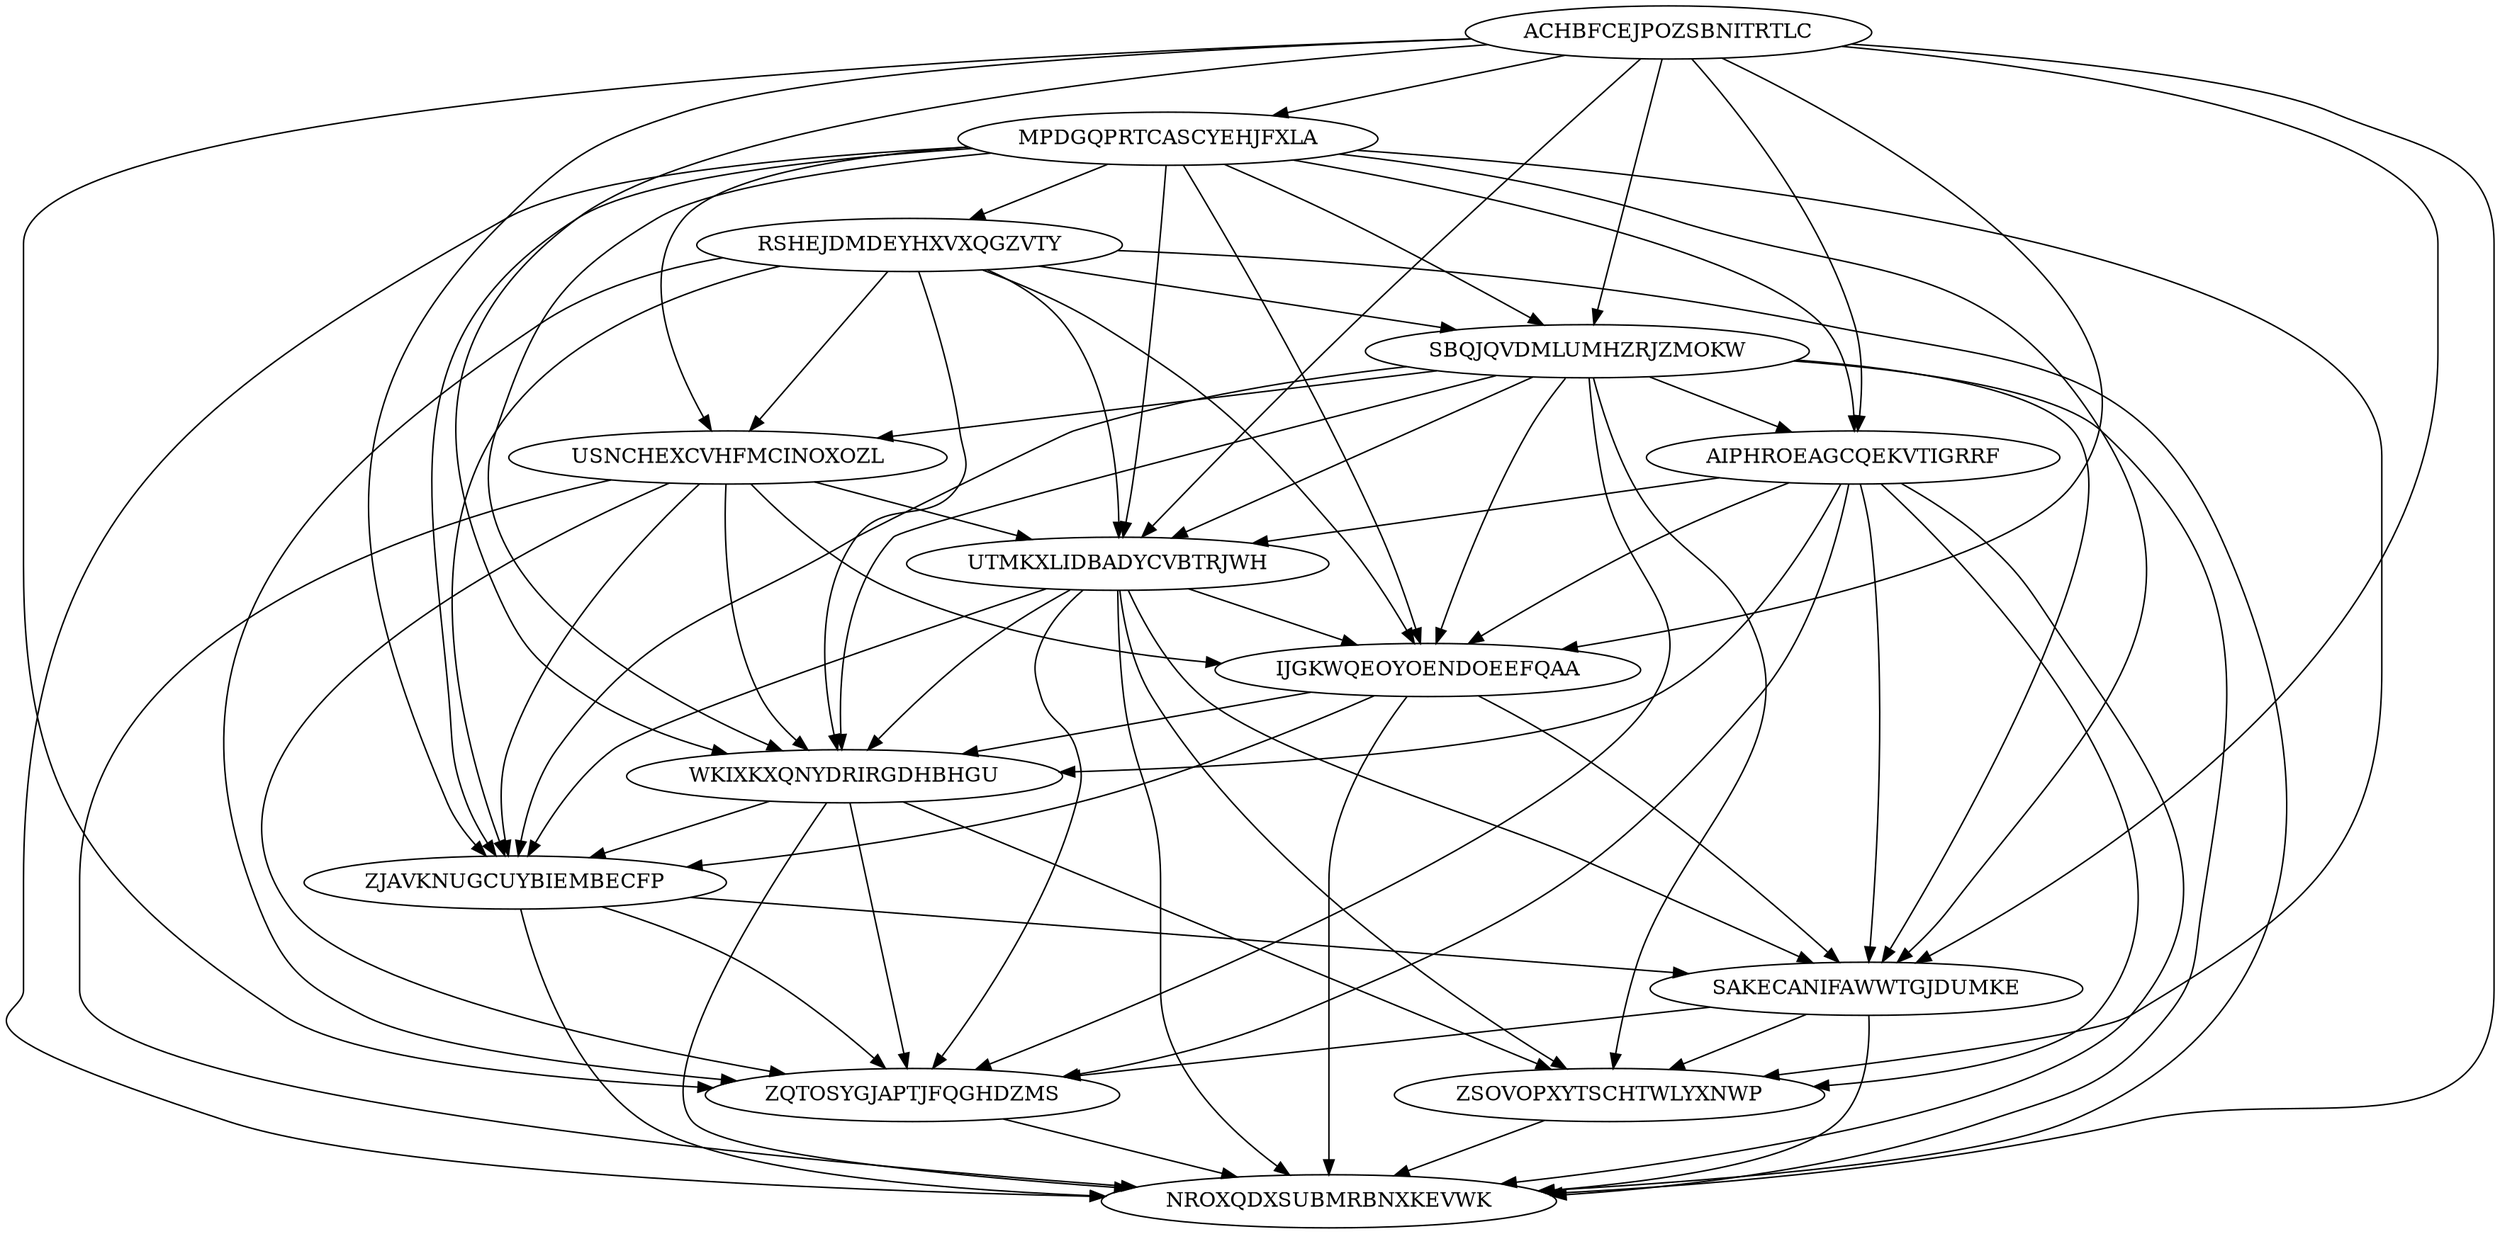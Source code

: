 digraph N14M75 {
	ACHBFCEJPOZSBNITRTLC	[Weight=11];
	MPDGQPRTCASCYEHJFXLA	[Weight=12];
	RSHEJDMDEYHXVXQGZVTY	[Weight=18];
	SBQJQVDMLUMHZRJZMOKW	[Weight=18];
	AIPHROEAGCQEKVTIGRRF	[Weight=13];
	USNCHEXCVHFMCINOXOZL	[Weight=14];
	UTMKXLIDBADYCVBTRJWH	[Weight=19];
	IJGKWQEOYOENDOEEFQAA	[Weight=18];
	WKIXKXQNYDRIRGDHBHGU	[Weight=16];
	ZJAVKNUGCUYBIEMBECFP	[Weight=17];
	SAKECANIFAWWTGJDUMKE	[Weight=19];
	ZSOVOPXYTSCHTWLYXNWP	[Weight=16];
	ZQTOSYGJAPTJFQGHDZMS	[Weight=16];
	NROXQDXSUBMRBNXKEVWK	[Weight=17];
	SBQJQVDMLUMHZRJZMOKW -> ZQTOSYGJAPTJFQGHDZMS [Weight=13];
	UTMKXLIDBADYCVBTRJWH -> WKIXKXQNYDRIRGDHBHGU [Weight=16];
	MPDGQPRTCASCYEHJFXLA -> AIPHROEAGCQEKVTIGRRF [Weight=20];
	ACHBFCEJPOZSBNITRTLC -> IJGKWQEOYOENDOEEFQAA [Weight=10];
	ACHBFCEJPOZSBNITRTLC -> SBQJQVDMLUMHZRJZMOKW [Weight=16];
	AIPHROEAGCQEKVTIGRRF -> NROXQDXSUBMRBNXKEVWK [Weight=14];
	ACHBFCEJPOZSBNITRTLC -> AIPHROEAGCQEKVTIGRRF [Weight=15];
	ZJAVKNUGCUYBIEMBECFP -> SAKECANIFAWWTGJDUMKE [Weight=15];
	UTMKXLIDBADYCVBTRJWH -> ZQTOSYGJAPTJFQGHDZMS [Weight=20];
	RSHEJDMDEYHXVXQGZVTY -> ZJAVKNUGCUYBIEMBECFP [Weight=10];
	ZJAVKNUGCUYBIEMBECFP -> ZQTOSYGJAPTJFQGHDZMS [Weight=11];
	SBQJQVDMLUMHZRJZMOKW -> ZSOVOPXYTSCHTWLYXNWP [Weight=18];
	USNCHEXCVHFMCINOXOZL -> ZJAVKNUGCUYBIEMBECFP [Weight=17];
	AIPHROEAGCQEKVTIGRRF -> ZQTOSYGJAPTJFQGHDZMS [Weight=11];
	SBQJQVDMLUMHZRJZMOKW -> SAKECANIFAWWTGJDUMKE [Weight=12];
	MPDGQPRTCASCYEHJFXLA -> WKIXKXQNYDRIRGDHBHGU [Weight=13];
	RSHEJDMDEYHXVXQGZVTY -> IJGKWQEOYOENDOEEFQAA [Weight=10];
	ACHBFCEJPOZSBNITRTLC -> UTMKXLIDBADYCVBTRJWH [Weight=12];
	IJGKWQEOYOENDOEEFQAA -> SAKECANIFAWWTGJDUMKE [Weight=15];
	USNCHEXCVHFMCINOXOZL -> WKIXKXQNYDRIRGDHBHGU [Weight=17];
	UTMKXLIDBADYCVBTRJWH -> ZSOVOPXYTSCHTWLYXNWP [Weight=11];
	AIPHROEAGCQEKVTIGRRF -> SAKECANIFAWWTGJDUMKE [Weight=18];
	SBQJQVDMLUMHZRJZMOKW -> USNCHEXCVHFMCINOXOZL [Weight=11];
	MPDGQPRTCASCYEHJFXLA -> RSHEJDMDEYHXVXQGZVTY [Weight=15];
	MPDGQPRTCASCYEHJFXLA -> IJGKWQEOYOENDOEEFQAA [Weight=18];
	USNCHEXCVHFMCINOXOZL -> IJGKWQEOYOENDOEEFQAA [Weight=13];
	ACHBFCEJPOZSBNITRTLC -> SAKECANIFAWWTGJDUMKE [Weight=14];
	AIPHROEAGCQEKVTIGRRF -> IJGKWQEOYOENDOEEFQAA [Weight=14];
	WKIXKXQNYDRIRGDHBHGU -> ZSOVOPXYTSCHTWLYXNWP [Weight=16];
	WKIXKXQNYDRIRGDHBHGU -> ZQTOSYGJAPTJFQGHDZMS [Weight=18];
	USNCHEXCVHFMCINOXOZL -> ZQTOSYGJAPTJFQGHDZMS [Weight=11];
	UTMKXLIDBADYCVBTRJWH -> NROXQDXSUBMRBNXKEVWK [Weight=20];
	AIPHROEAGCQEKVTIGRRF -> UTMKXLIDBADYCVBTRJWH [Weight=12];
	UTMKXLIDBADYCVBTRJWH -> SAKECANIFAWWTGJDUMKE [Weight=11];
	RSHEJDMDEYHXVXQGZVTY -> ZQTOSYGJAPTJFQGHDZMS [Weight=17];
	SBQJQVDMLUMHZRJZMOKW -> AIPHROEAGCQEKVTIGRRF [Weight=18];
	SBQJQVDMLUMHZRJZMOKW -> ZJAVKNUGCUYBIEMBECFP [Weight=11];
	RSHEJDMDEYHXVXQGZVTY -> SBQJQVDMLUMHZRJZMOKW [Weight=10];
	IJGKWQEOYOENDOEEFQAA -> WKIXKXQNYDRIRGDHBHGU [Weight=14];
	MPDGQPRTCASCYEHJFXLA -> SBQJQVDMLUMHZRJZMOKW [Weight=18];
	ZJAVKNUGCUYBIEMBECFP -> NROXQDXSUBMRBNXKEVWK [Weight=12];
	SBQJQVDMLUMHZRJZMOKW -> NROXQDXSUBMRBNXKEVWK [Weight=16];
	RSHEJDMDEYHXVXQGZVTY -> NROXQDXSUBMRBNXKEVWK [Weight=19];
	ACHBFCEJPOZSBNITRTLC -> MPDGQPRTCASCYEHJFXLA [Weight=15];
	ZQTOSYGJAPTJFQGHDZMS -> NROXQDXSUBMRBNXKEVWK [Weight=18];
	MPDGQPRTCASCYEHJFXLA -> NROXQDXSUBMRBNXKEVWK [Weight=12];
	USNCHEXCVHFMCINOXOZL -> NROXQDXSUBMRBNXKEVWK [Weight=12];
	SAKECANIFAWWTGJDUMKE -> ZSOVOPXYTSCHTWLYXNWP [Weight=18];
	MPDGQPRTCASCYEHJFXLA -> UTMKXLIDBADYCVBTRJWH [Weight=19];
	SBQJQVDMLUMHZRJZMOKW -> WKIXKXQNYDRIRGDHBHGU [Weight=20];
	ACHBFCEJPOZSBNITRTLC -> ZQTOSYGJAPTJFQGHDZMS [Weight=18];
	SBQJQVDMLUMHZRJZMOKW -> UTMKXLIDBADYCVBTRJWH [Weight=10];
	SAKECANIFAWWTGJDUMKE -> ZQTOSYGJAPTJFQGHDZMS [Weight=10];
	UTMKXLIDBADYCVBTRJWH -> ZJAVKNUGCUYBIEMBECFP [Weight=17];
	IJGKWQEOYOENDOEEFQAA -> ZJAVKNUGCUYBIEMBECFP [Weight=18];
	USNCHEXCVHFMCINOXOZL -> UTMKXLIDBADYCVBTRJWH [Weight=20];
	MPDGQPRTCASCYEHJFXLA -> ZSOVOPXYTSCHTWLYXNWP [Weight=12];
	ACHBFCEJPOZSBNITRTLC -> ZJAVKNUGCUYBIEMBECFP [Weight=19];
	ACHBFCEJPOZSBNITRTLC -> NROXQDXSUBMRBNXKEVWK [Weight=16];
	AIPHROEAGCQEKVTIGRRF -> ZSOVOPXYTSCHTWLYXNWP [Weight=18];
	WKIXKXQNYDRIRGDHBHGU -> NROXQDXSUBMRBNXKEVWK [Weight=11];
	RSHEJDMDEYHXVXQGZVTY -> USNCHEXCVHFMCINOXOZL [Weight=18];
	UTMKXLIDBADYCVBTRJWH -> IJGKWQEOYOENDOEEFQAA [Weight=11];
	SAKECANIFAWWTGJDUMKE -> NROXQDXSUBMRBNXKEVWK [Weight=10];
	MPDGQPRTCASCYEHJFXLA -> ZJAVKNUGCUYBIEMBECFP [Weight=17];
	RSHEJDMDEYHXVXQGZVTY -> UTMKXLIDBADYCVBTRJWH [Weight=19];
	ZSOVOPXYTSCHTWLYXNWP -> NROXQDXSUBMRBNXKEVWK [Weight=12];
	WKIXKXQNYDRIRGDHBHGU -> ZJAVKNUGCUYBIEMBECFP [Weight=18];
	SBQJQVDMLUMHZRJZMOKW -> IJGKWQEOYOENDOEEFQAA [Weight=12];
	AIPHROEAGCQEKVTIGRRF -> WKIXKXQNYDRIRGDHBHGU [Weight=10];
	IJGKWQEOYOENDOEEFQAA -> NROXQDXSUBMRBNXKEVWK [Weight=18];
	RSHEJDMDEYHXVXQGZVTY -> WKIXKXQNYDRIRGDHBHGU [Weight=14];
	MPDGQPRTCASCYEHJFXLA -> SAKECANIFAWWTGJDUMKE [Weight=13];
	MPDGQPRTCASCYEHJFXLA -> USNCHEXCVHFMCINOXOZL [Weight=20];
	ACHBFCEJPOZSBNITRTLC -> WKIXKXQNYDRIRGDHBHGU [Weight=15];
}
